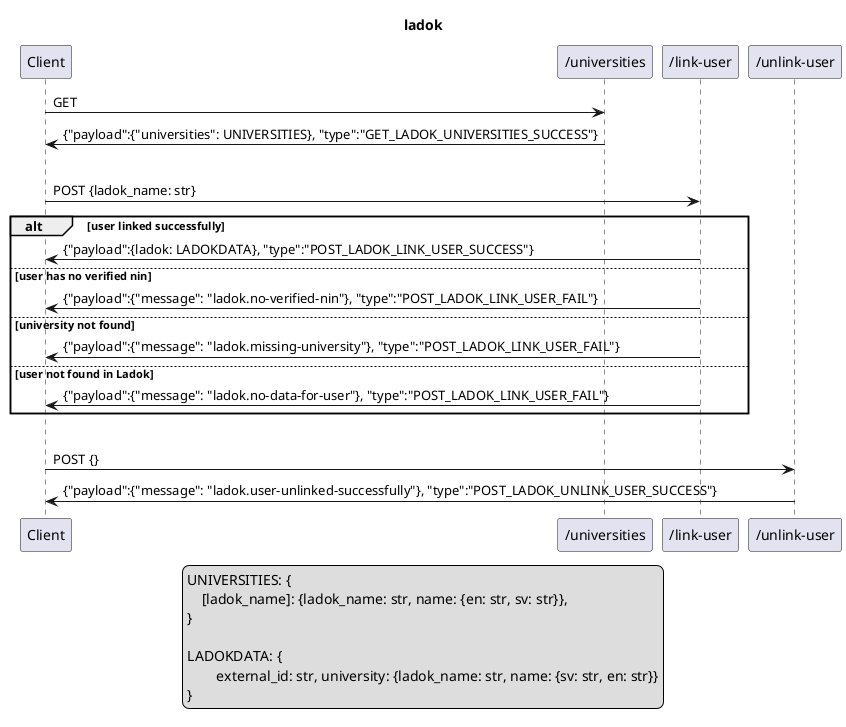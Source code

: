 @startuml
title ladok

legend
    UNIVERSITIES: {
        [ladok_name]: {ladok_name: str, name: {en: str, sv: str}},
    }

    LADOKDATA: {
            external_id: str, university: {ladok_name: str, name: {sv: str, en: str}}
    }
end legend

Client->"/universities": GET
"/universities"->Client: {"payload":{"universities": UNIVERSITIES}, "type":"GET_LADOK_UNIVERSITIES_SUCCESS"}
|||
Client->"/link-user": POST {ladok_name: str}
alt user linked successfully
"/link-user"->Client: {"payload":{ladok: LADOKDATA}, "type":"POST_LADOK_LINK_USER_SUCCESS"}
else user has no verified nin
"/link-user"->Client: {"payload":{"message": "ladok.no-verified-nin"}, "type":"POST_LADOK_LINK_USER_FAIL"}
else university not found
"/link-user"->Client: {"payload":{"message": "ladok.missing-university"}, "type":"POST_LADOK_LINK_USER_FAIL"}
else user not found in Ladok
"/link-user"->Client: {"payload":{"message": "ladok.no-data-for-user"}, "type":"POST_LADOK_LINK_USER_FAIL"}
end
|||
Client->"/unlink-user": POST {}
"/unlink-user"->Client: {"payload":{"message": "ladok.user-unlinked-successfully"}, "type":"POST_LADOK_UNLINK_USER_SUCCESS"}
@enduml
